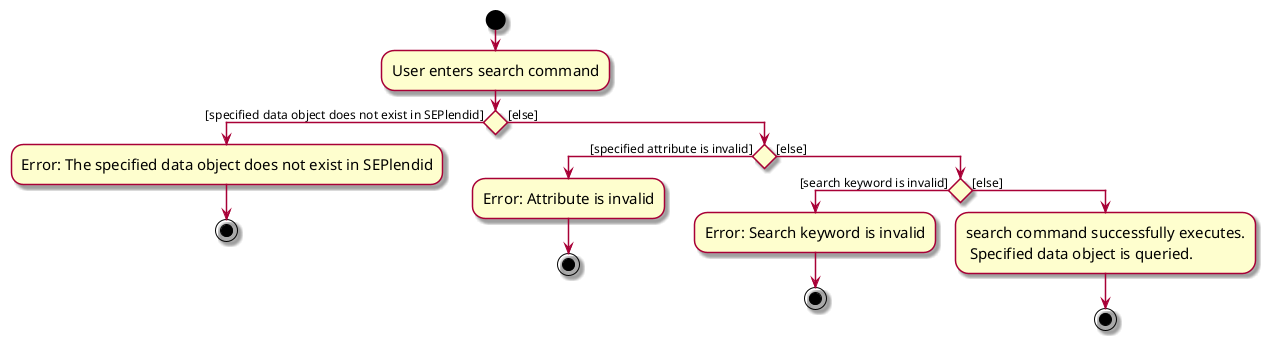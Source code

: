 @startuml
skin rose
skinparam ActivityFontSize 15
skinparam ArrowFontSize 12
start
:User enters search command;

if () then ([specified data object does not exist in SEPlendid])
    -Error: The specified data object does not exist in SEPlendid
    stop
else ([else])
    if () then ([specified attribute is invalid])
        -Error: Attribute is invalid
        stop
    else ([else])
        if () then ([search keyword is invalid])
            -Error: Search keyword is invalid
                stop
        else ([else])

        -search command successfully executes.\n Specified data object is queried.
stop
@enduml

